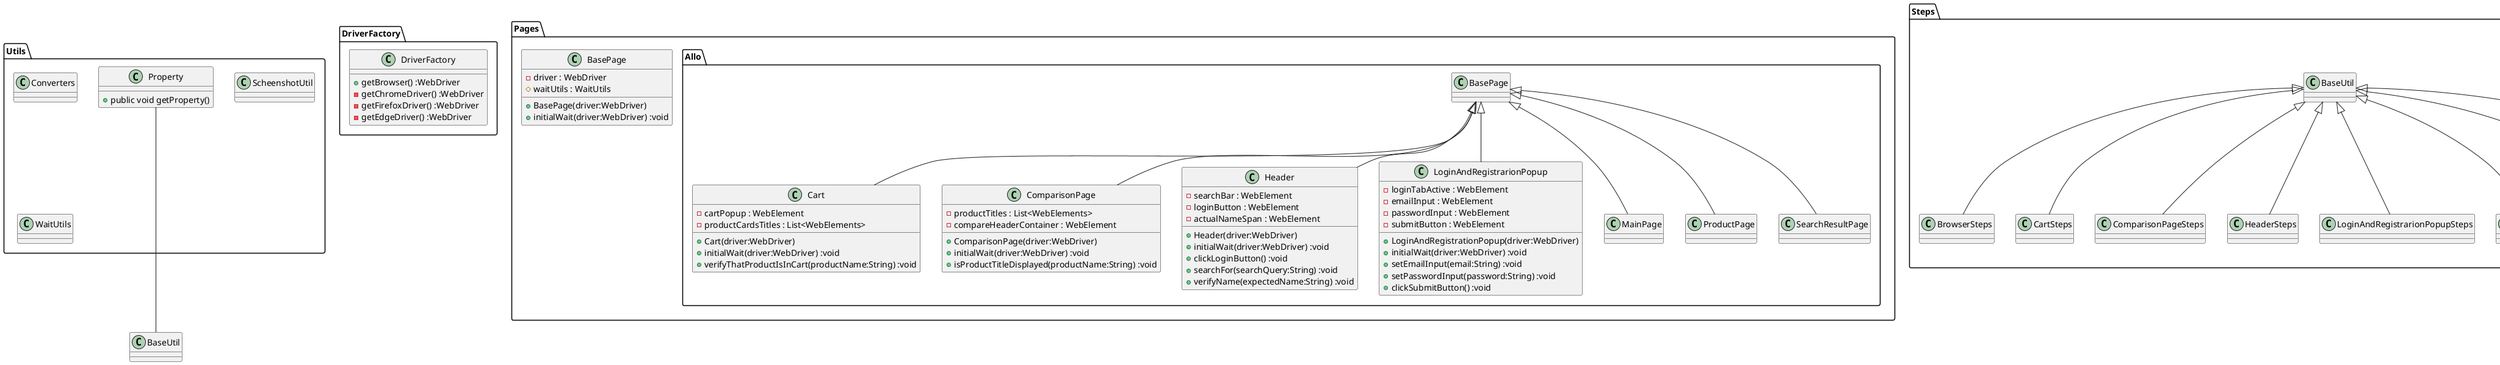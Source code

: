@startuml
package DriverFactory {
    class DriverFactory {
        + getBrowser() :WebDriver
        - getChromeDriver() :WebDriver
        - getFirefoxDriver() :WebDriver
        - getEdgeDriver() :WebDriver
    }
}

package Pages {
    class BasePage {
        - driver : WebDriver
        # waitUtils : WaitUtils
        + BasePage(driver:WebDriver)
        + initialWait(driver:WebDriver) :void
    }
    package Allo {
        class Cart extends BasePage {
            - cartPopup : WebElement
            - productCardsTitles : List<WebElements>
            + Cart(driver:WebDriver)
            + initialWait(driver:WebDriver) :void
            + verifyThatProductIsInCart(productName:String) :void
        }
        class ComparisonPage extends BasePage {
            - productTitles : List<WebElements>
            - compareHeaderContainer : WebElement
            + ComparisonPage(driver:WebDriver)
            + initialWait(driver:WebDriver) :void
            + isProductTitleDisplayed(productName:String) :void
        }
        class Header extends BasePage {
            - searchBar : WebElement
            - loginButton : WebElement
            - actualNameSpan : WebElement
            + Header(driver:WebDriver)
            + initialWait(driver:WebDriver) :void
            + clickLoginButton() :void
            + searchFor(searchQuery:String) :void
            + verifyName(expectedName:String) :void
        }
        class LoginAndRegistrarionPopup extends BasePage {
            - loginTabActive : WebElement
            - emailInput : WebElement
            - passwordInput : WebElement
            - submitButton : WebElement
            + LoginAndRegistrationPopup(driver:WebDriver)
            + initialWait(driver:WebDriver) :void
            + setEmailInput(email:String) :void
            + setPasswordInput(password:String) :void
            + clickSubmitButton() :void

        }
        class MainPage extends BasePage
        class ProductPage extends BasePage
        class SearchResultPage extends BasePage
    }
}

package Steps {
    package Base {
        class BaseUtil {
            - driver : WebDriver
            + getMainPage() : void
            + getDriver() : WebDriver
        }
        class BaseTest extends BaseUtil
    }
    class BrowserSteps extends BaseUtil
    class CartSteps extends BaseUtil
    class ComparisonPageSteps extends BaseUtil
    class HeaderSteps extends BaseUtil
    class LoginAndRegistrarionPopupSteps extends BaseUtil
    class MainPageSteps extends BaseUtil
    class ProductPageSteps extends BaseUtil
    class SearchResultPageSteps extends BaseUtil
}
package Utils {
    class Property {
        + public void getProperty()
    }

    class Converters
    class ScheenshotUtil
    class WaitUtils
}

Property --- BaseUtil

@enduml